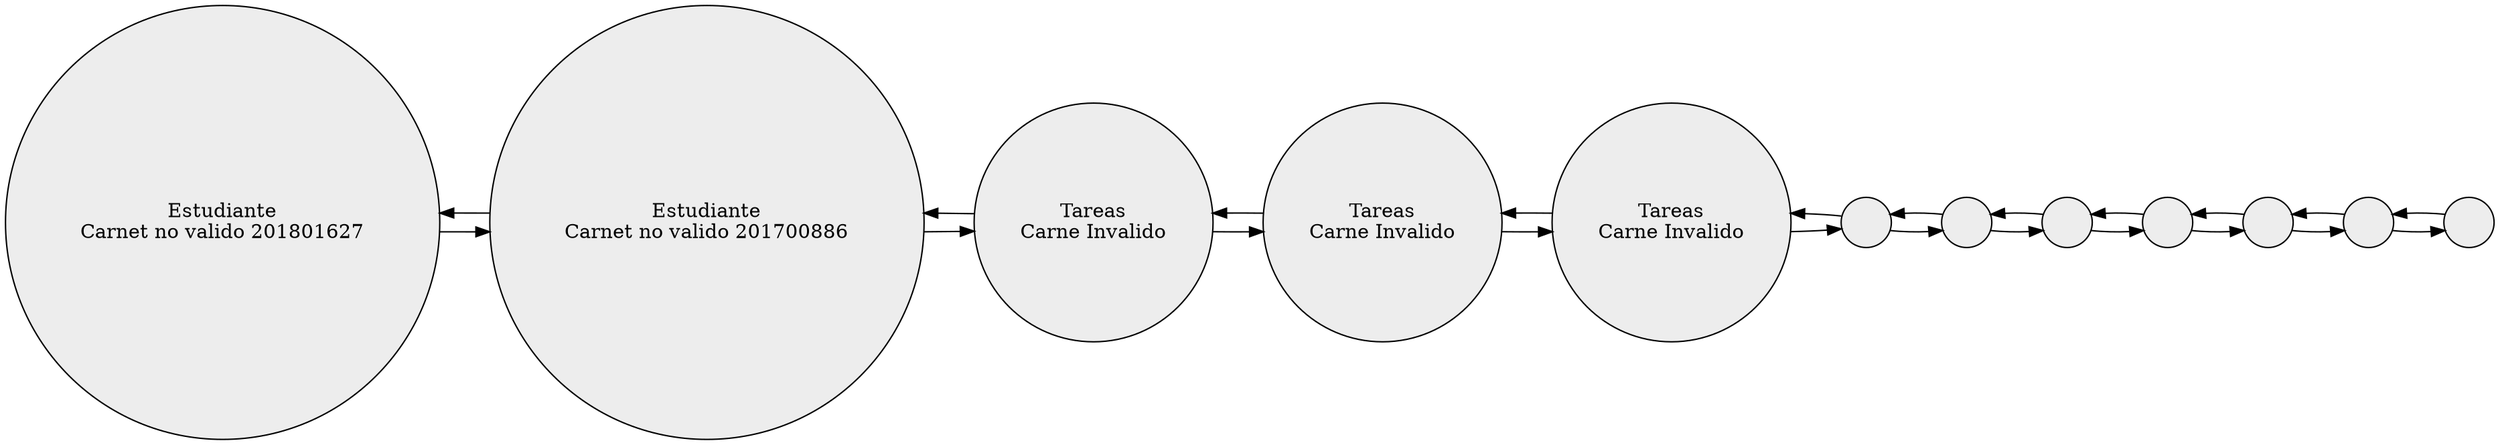 digraph List {
rankdir=LR;
node [shape = circle, color=black , style=filled, fillcolor=gray93];
Node1[label="Estudiante
Carnet no valido 201801627"];
Node2[label="Estudiante
Carnet no valido 201700886"];
Node3[label="Tareas
Carne Invalido"];
Node4[label="Tareas
Carne Invalido"];
Node5[label="Tareas
Carne Invalido"];
Node6[label="
"];
Node7[label="
"];
Node8[label="
"];
Node9[label="
"];
Node10[label="
"];
Node11[label="
"];
Node12[label="
"];
Node1->Node2;
Node2->Node1;
Node2->Node3;
Node3->Node2;
Node3->Node4;
Node4->Node3;
Node4->Node5;
Node5->Node4;
Node5->Node6;
Node6->Node5;
Node6->Node7;
Node7->Node6;
Node7->Node8;
Node8->Node7;
Node8->Node9;
Node9->Node8;
Node9->Node10;
Node10->Node9;
Node10->Node11;
Node11->Node10;
Node11->Node12;
Node12->Node11;

}